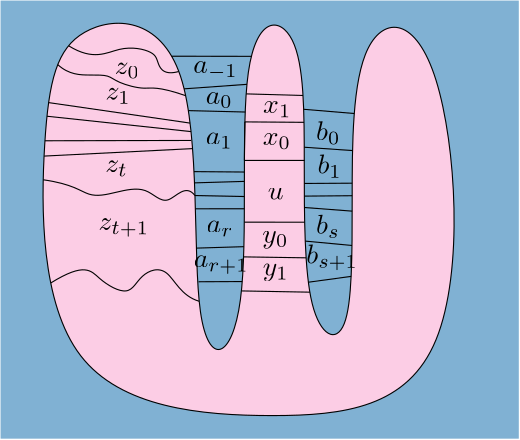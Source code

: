 <?xml version="1.0"?>
<!DOCTYPE ipe SYSTEM "ipe.dtd">
<ipe version="70206" creator="Ipe 7.2.7">
<info created="D:20181003103123" modified="D:20181004114117"/>
<preamble></preamble>
<ipestyle name="basic">
<symbol name="arrow/arc(spx)">
<path stroke="sym-stroke" fill="sym-stroke" pen="sym-pen">
0 0 m
-1 0.333 l
-1 -0.333 l
h
</path>
</symbol>
<symbol name="arrow/farc(spx)">
<path stroke="sym-stroke" fill="white" pen="sym-pen">
0 0 m
-1 0.333 l
-1 -0.333 l
h
</path>
</symbol>
<symbol name="arrow/ptarc(spx)">
<path stroke="sym-stroke" fill="sym-stroke" pen="sym-pen">
0 0 m
-1 0.333 l
-0.8 0 l
-1 -0.333 l
h
</path>
</symbol>
<symbol name="arrow/fptarc(spx)">
<path stroke="sym-stroke" fill="white" pen="sym-pen">
0 0 m
-1 0.333 l
-0.8 0 l
-1 -0.333 l
h
</path>
</symbol>
<symbol name="mark/circle(sx)" transformations="translations">
<path fill="sym-stroke">
0.6 0 0 0.6 0 0 e
0.4 0 0 0.4 0 0 e
</path>
</symbol>
<symbol name="mark/disk(sx)" transformations="translations">
<path fill="sym-stroke">
0.6 0 0 0.6 0 0 e
</path>
</symbol>
<symbol name="mark/fdisk(sfx)" transformations="translations">
<group>
<path fill="sym-fill">
0.5 0 0 0.5 0 0 e
</path>
<path fill="sym-stroke" fillrule="eofill">
0.6 0 0 0.6 0 0 e
0.4 0 0 0.4 0 0 e
</path>
</group>
</symbol>
<symbol name="mark/box(sx)" transformations="translations">
<path fill="sym-stroke" fillrule="eofill">
-0.6 -0.6 m
0.6 -0.6 l
0.6 0.6 l
-0.6 0.6 l
h
-0.4 -0.4 m
0.4 -0.4 l
0.4 0.4 l
-0.4 0.4 l
h
</path>
</symbol>
<symbol name="mark/square(sx)" transformations="translations">
<path fill="sym-stroke">
-0.6 -0.6 m
0.6 -0.6 l
0.6 0.6 l
-0.6 0.6 l
h
</path>
</symbol>
<symbol name="mark/fsquare(sfx)" transformations="translations">
<group>
<path fill="sym-fill">
-0.5 -0.5 m
0.5 -0.5 l
0.5 0.5 l
-0.5 0.5 l
h
</path>
<path fill="sym-stroke" fillrule="eofill">
-0.6 -0.6 m
0.6 -0.6 l
0.6 0.6 l
-0.6 0.6 l
h
-0.4 -0.4 m
0.4 -0.4 l
0.4 0.4 l
-0.4 0.4 l
h
</path>
</group>
</symbol>
<symbol name="mark/cross(sx)" transformations="translations">
<group>
<path fill="sym-stroke">
-0.43 -0.57 m
0.57 0.43 l
0.43 0.57 l
-0.57 -0.43 l
h
</path>
<path fill="sym-stroke">
-0.43 0.57 m
0.57 -0.43 l
0.43 -0.57 l
-0.57 0.43 l
h
</path>
</group>
</symbol>
<symbol name="arrow/fnormal(spx)">
<path stroke="sym-stroke" fill="white" pen="sym-pen">
0 0 m
-1 0.333 l
-1 -0.333 l
h
</path>
</symbol>
<symbol name="arrow/pointed(spx)">
<path stroke="sym-stroke" fill="sym-stroke" pen="sym-pen">
0 0 m
-1 0.333 l
-0.8 0 l
-1 -0.333 l
h
</path>
</symbol>
<symbol name="arrow/fpointed(spx)">
<path stroke="sym-stroke" fill="white" pen="sym-pen">
0 0 m
-1 0.333 l
-0.8 0 l
-1 -0.333 l
h
</path>
</symbol>
<symbol name="arrow/linear(spx)">
<path stroke="sym-stroke" pen="sym-pen">
-1 0.333 m
0 0 l
-1 -0.333 l
</path>
</symbol>
<symbol name="arrow/fdouble(spx)">
<path stroke="sym-stroke" fill="white" pen="sym-pen">
0 0 m
-1 0.333 l
-1 -0.333 l
h
-1 0 m
-2 0.333 l
-2 -0.333 l
h
</path>
</symbol>
<symbol name="arrow/double(spx)">
<path stroke="sym-stroke" fill="sym-stroke" pen="sym-pen">
0 0 m
-1 0.333 l
-1 -0.333 l
h
-1 0 m
-2 0.333 l
-2 -0.333 l
h
</path>
</symbol>
<pen name="heavier" value="0.8"/>
<pen name="fat" value="1.2"/>
<pen name="ultrafat" value="2"/>
<symbolsize name="large" value="5"/>
<symbolsize name="small" value="2"/>
<symbolsize name="tiny" value="1.1"/>
<arrowsize name="large" value="10"/>
<arrowsize name="small" value="5"/>
<arrowsize name="tiny" value="3"/>
<color name="red" value="1 0 0"/>
<color name="green" value="0 1 0"/>
<color name="blue" value="0 0 1"/>
<color name="yellow" value="1 1 0"/>
<color name="orange" value="1 0.647 0"/>
<color name="gold" value="1 0.843 0"/>
<color name="purple" value="0.627 0.125 0.941"/>
<color name="gray" value="0.745"/>
<color name="brown" value="0.647 0.165 0.165"/>
<color name="navy" value="0 0 0.502"/>
<color name="pink" value="1 0.753 0.796"/>
<color name="seagreen" value="0.18 0.545 0.341"/>
<color name="turquoise" value="0.251 0.878 0.816"/>
<color name="violet" value="0.933 0.51 0.933"/>
<color name="darkblue" value="0 0 0.545"/>
<color name="darkcyan" value="0 0.545 0.545"/>
<color name="darkgray" value="0.663"/>
<color name="darkgreen" value="0 0.392 0"/>
<color name="darkmagenta" value="0.545 0 0.545"/>
<color name="darkorange" value="1 0.549 0"/>
<color name="darkred" value="0.545 0 0"/>
<color name="lightblue" value="0.678 0.847 0.902"/>
<color name="lightcyan" value="0.878 1 1"/>
<color name="lightgray" value="0.827"/>
<color name="lightgreen" value="0.565 0.933 0.565"/>
<color name="lightyellow" value="1 1 0.878"/>
<dashstyle name="dashed" value="[4] 0"/>
<dashstyle name="dotted" value="[1 3] 0"/>
<dashstyle name="dash dotted" value="[4 2 1 2] 0"/>
<dashstyle name="dash dot dotted" value="[4 2 1 2 1 2] 0"/>
<textsize name="large" value="\large"/>
<textsize name="small" value="\small"/>
<textsize name="tiny" value="\tiny"/>
<textsize name="Large" value="\Large"/>
<textsize name="LARGE" value="\LARGE"/>
<textsize name="huge" value="\huge"/>
<textsize name="Huge" value="\Huge"/>
<textsize name="footnote" value="\footnotesize"/>
<textstyle name="center" begin="\begin{center}" end="\end{center}"/>
<textstyle name="itemize" begin="\begin{itemize}" end="\end{itemize}"/>
<textstyle name="item" begin="\begin{itemize}\item{}" end="\end{itemize}"/>
<gridsize name="4 pts" value="4"/>
<gridsize name="8 pts (~3 mm)" value="8"/>
<gridsize name="16 pts (~6 mm)" value="16"/>
<gridsize name="32 pts (~12 mm)" value="32"/>
<gridsize name="10 pts (~3.5 mm)" value="10"/>
<gridsize name="20 pts (~7 mm)" value="20"/>
<gridsize name="14 pts (~5 mm)" value="14"/>
<gridsize name="28 pts (~10 mm)" value="28"/>
<gridsize name="56 pts (~20 mm)" value="56"/>
<anglesize name="90 deg" value="90"/>
<anglesize name="60 deg" value="60"/>
<anglesize name="45 deg" value="45"/>
<anglesize name="30 deg" value="30"/>
<anglesize name="22.5 deg" value="22.5"/>
<opacity name="10%" value="0.1"/>
<opacity name="30%" value="0.3"/>
<opacity name="50%" value="0.5"/>
<opacity name="75%" value="0.75"/>
<tiling name="falling" angle="-60" step="4" width="1"/>
<tiling name="rising" angle="30" step="4" width="1"/>
</ipestyle>
<ipestyle name="brew">
<color name="aliceblue" value="0.941 0.973 1"/>
<color name="brew1" value="0.552 0.827 0.78"/>
<color name="brew2" value="1 1 0.701"/>
<color name="brew3" value="0.745 0.729 0.854"/>
<color name="brew4" value="0.984 0.501 0.447"/>
<color name="brew5" value="0.501 0.694 0.827"/>
<color name="brew6" value="0.992 0.705 0.384"/>
<color name="brew7" value="0.701 0.87 0.411"/>
<color name="brew8" value="0.988 0.803 0.898"/>
</ipestyle>
<page>
<layer name="alpha"/>
<layer name="initial"/>
<layer name="recolour"/>
<layer name="background"/>
<layer name="outline"/>
<layer name="disappearing-edges"/>
<layer name="edge-hider"/>
<view layers="alpha initial background disappearing-edges" active="alpha"/>
<view layers="alpha initial recolour background outline edge-hider" active="edge-hider"/>
<view layers="alpha initial recolour background outline disappearing-edges edge-hider" active="edge-hider"/>
<path layer="background" matrix="0.77 0 0 0.539 59.2381 261.951" fill="brew5">
136.407 714.533 m
136.407 421.913 l
378.707 421.913 l
378.707 714.533 l
h
</path>
<path layer="initial" matrix="0.539 0 0 0.539 118.374 261.951" stroke="black" fill="brew8">
240 704
288 704
288 608
288 496
320 480
320 576
320 704
384 704
400 448
272 432
112 448
112 640
128 704
224 704
208 464
256 480 u
</path>
<path layer="recolour" matrix="0.77 0 0 0.539 59.2381 261.899" fill="brew5">
250.413 607.753 m
250.413 566.489 l
278.592 566.489 l
278.592 607.753 l
h
</path>
<path matrix="0.77 0 0 0.539 59.2381 261.899" fill="brew8">
224.208 641.028 m
226.841 600.278 l
250.402 600.007 l
250.796 640.082 l
h
</path>
<path layer="alpha" matrix="0.539 0 0 0.539 118.374 261.951" stroke="black">
248.352 633.489 m
287.831 633.202 l
</path>
<path matrix="0.539 0 0 0.539 118.374 261.951" stroke="black">
247.93 566.519 m
288.275 566.489 l
</path>
<path matrix="0.539 0 0 0.539 118.374 261.951" stroke="black">
247.464 543.337 m
289.24 542.705 l
</path>
<path layer="disappearing-edges" matrix="0.539 0 0 0.539 118.374 261.951" stroke="black">
215.274 575.449 m
247.981 575.469 l
</path>
<path layer="alpha" matrix="0.539 0 0 0.539 118.374 261.951" stroke="black">
215.965 549.185 m
247.669 550.151 l
</path>
<path matrix="0.539 0 0 0.539 118.374 261.951" stroke="black">
248.003 600.007 m
214.344 600.278 l
</path>
<path matrix="0.539 0 0 0.539 118.374 261.951" stroke="black">
287.99 616.563 m
320.256 614.33 l
</path>
<text layer="disappearing-edges" matrix="0.3773 0 0 0.539 162.184 263.029" transformations="translations" pos="268.075 583.584" stroke="black" type="label" width="6.187" height="4.57" depth="0.07" halign="center" valign="center" style="math">u</text>
<text matrix="0.3773 0 0 0.539 162.576 281.938" transformations="translations" pos="268.075 583.584" stroke="black" type="label" width="9.706" height="4.57" depth="2.1" halign="center" valign="center" style="math">x_0</text>
<text layer="alpha" matrix="0.3773 0 0 0.539 162.052 246.506" transformations="translations" pos="268.075 583.584" stroke="black" type="label" width="9.476" height="4.563" depth="2.71" halign="center" valign="center" style="math">y_0</text>
<text layer="disappearing-edges" matrix="0.3773 0 0 0.539 141.857 282.122" transformations="translations" pos="268.075 583.584" stroke="black" type="label" width="9.496" height="4.57" depth="2.1" halign="center" valign="center" style="math">a_1</text>
<text matrix="0.3773 0 0 0.539 142.119 250.453" transformations="translations" pos="268.075 583.584" stroke="black" type="label" width="8.709" height="4.564" depth="2.1" halign="center" valign="center" style="math">a_r</text>
<text matrix="0.3773 0 0 0.539 181.591 272.964" transformations="translations" pos="268.075 583.584" stroke="black" type="label" width="9.576" height="7.15" depth="2.1" halign="center" valign="center" style="math">b_1</text>
<path matrix="0.77 0 0 0.539 59.2381 261.951" stroke="black">
250.4 593.753 m
227.08 592.769 l
</path>
<path matrix="0.77 0 0 0.539 59.2381 261.951" stroke="black">
250.398 583.641 m
227.301 584.3 l
</path>
<path matrix="0.77 0 0 0.539 59.2381 261.951" stroke="black">
225.013 632.688 m
158.888 646.373 l
</path>
<path matrix="0.77 0 0 0.539 59.2381 261.951" stroke="black">
226.172 615.648 m
156.75 610.654 l
</path>
<path layer="outline" matrix="0.539 0 0 0.539 118.374 261.899" stroke="black">
240 704
288 704
288 608
288 496
320 480
320 576
320 704
384 704
400 448
272 432
112 448
112 640
128 704
224 704
208 464
256 480 u
</path>
<path layer="alpha" matrix="0.77 0 0 0.539 59.2381 261.951" stroke="black">
224.208 641.028 m
250.796 640.082 l
</path>
<path matrix="0.77 0 0 0.539 59.2381 261.951" stroke="black">
250.413 607.753 m
278.592 607.753 l
</path>
<path matrix="0.77 0 0 0.539 59.2381 261.951" stroke="black">
250.646 633.489 m
250.413 607.753 l
</path>
<path layer="disappearing-edges" matrix="0.77 0 0 0.539 59.2381 261.951" stroke="black">
278.407 592.373 m
300.807 592.549 l
</path>
<path matrix="0.77 0 0 0.539 59.2381 261.951" stroke="black">
278.432 583.915 m
300.8 584.187 l
</path>
<path matrix="0.77 0 0 0.539 59.2381 261.951" stroke="black">
278.479 576.311 m
300.799 573.884 l
</path>
<path layer="alpha" matrix="0.77 0 0 0.539 59.2381 261.951" stroke="black">
278.861 553.872 m
300.713 550.944 l
</path>
<text layer="disappearing-edges" matrix="0.3773 0 0 0.539 180.955 251.283" transformations="translations" pos="268.075 583.584" stroke="black" type="label" width="8.508" height="7.144" depth="2.1" halign="center" valign="center" style="math">b_s</text>
<path layer="edge-hider" matrix="0.77 0 0 0.539 59.2381 261.899" stroke="brew5" pen="heavier">
250.402 600.007 m
250.351 566.519 l
</path>
<path matrix="0.77 0 0 0.539 59.2381 261.899" stroke="brew5" pen="heavier">
278.592 607.753 m
278.592 566.489 l
</path>
<text layer="disappearing-edges" matrix="0.3773 0 0 0.539 104.844 272.103" transformations="translations" pos="268.075 583.584" stroke="black" type="label" width="7.794" height="4.564" depth="2.1" halign="center" valign="center" style="math">z_t</text>
<text matrix="0.3773 0 0 0.539 105.457 298.254" transformations="translations" pos="268.075 583.584" stroke="black" type="label" width="8.998" height="4.57" depth="2.1" halign="center" valign="center" style="math">z_1</text>
<path matrix="1.1 0 0 1.1 -25.7557 -56.8223" stroke="black">
235.091 597.024 m
187.948 602.055 l
</path>
<path matrix="1.1 0 0 1.1 -25.7557 -56.8223" stroke="black">
235.114 594.131 m
187.283 594.029 l
</path>
<text layer="alpha" matrix="0.3773 0 0 0.539 108.726 307.344" transformations="translations" pos="268.075 583.584" stroke="black" type="label" width="8.998" height="4.57" depth="2.1" halign="center" valign="center" style="math">z_0</text>
<text matrix="0.3773 0 0 0.539 107.5 250.917" transformations="translations" pos="268.075 583.584" stroke="black" type="label" width="16.661" height="4.57" depth="2.1" halign="center" valign="center" style="math">z_{t+1}</text>
<path matrix="1.1 0 0 1.1 -25.7557 -56.8223" stroke="black">
232.82 611.024 m
253.391 612.5 l
</path>
<text matrix="0.3773 0 0 0.539 141.857 296.73" transformations="translations" pos="268.075 583.584" stroke="black" type="label" width="9.496" height="4.57" depth="2.1" halign="center" valign="center" style="math">a_0</text>
<path matrix="1.1 0 0 1.1 -25.7557 -56.8223" stroke="black">
237.545 547.886 m
251.849 547.954 l
</path>
<text matrix="0.3773 0 0 0.539 142.528 237.48" transformations="translations" pos="268.075 583.584" stroke="black" type="label" width="17.575" height="4.57" depth="2.1" halign="center" valign="center" style="math">a_{r+1}</text>
<path stroke="black">
252.694 613.487 m
273.156 612.91 l
</path>
<path stroke="black">
250.981 542.552 m
275.617 542.103 l
</path>
<path stroke="black">
188.792 630.792 m
197.707 625.244
207.197 631.571
220.444 628.605
220.444 624.651
223.311 620.104
228.426 621.545 c
</path>
<text matrix="0.3773 0 0 0.539 181.097 284.925" transformations="translations" pos="268.075 583.584" stroke="black" type="label" width="9.576" height="7.15" depth="2.1" halign="center" valign="center" style="math">b_0</text>
<text matrix="0.3773 0 0 0.539 182.504 240.143" transformations="translations" pos="268.075 583.584" stroke="black" type="label" width="17.375" height="7.15" depth="2.1" halign="center" valign="center" style="math">b_{s+1}</text>
<path stroke="black">
273.39 607.942 m
291.617 606.413 l
</path>
<path stroke="black">
275.088 545.689 m
290.477 547.789 l
</path>
<path layer="edge-hider" stroke="brew8" pen="ultrafat">
231.878 607.413 m
233.906 585.449 l
</path>
<path stroke="brew8" pen="ultrafat">
252.236 603.402 m
252.056 589.478 l
</path>
<text layer="alpha" matrix="0.3773 0 0 0.539 140.498 307.448" transformations="translations" pos="268.075 583.584" stroke="black" type="label" width="14.123" height="4.57" depth="2.1" halign="center" valign="center" style="math">a_{-1}</text>
<path stroke="black">
225.861 627.047 m
254.588 627.001 l
</path>
<path stroke="black">
182.343 545.407 m
194.632 553.029
198.957 546.597
210.934 540.054
214.15 548.593
224.686 552.585
229.232 540.719
235.785 538.825 c
</path>
<path layer="edge-hider" stroke="black">
233.906 585.449 m
252.048 585.303 l
252.056 589.478 l
273.754 589.478 l
</path>
<path stroke="black">
231.878 607.413 m
252.351 606.904 l
252.236 603.402 l
273.515 603.247 l
</path>
<path layer="alpha" stroke="black">
184.867 624.019 m
188.866 620.343
197.183 620.233
203.393 620.343
205.833 617.682
216.812 614.577
220.693 616.351
230.903 612.849 c
</path>
<path stroke="black">
179.629 582.561 m
190.255 581.07
195.87 575.695
205.426 577.964
217.133 580.712
224.061 571.275
230.87 581.309
234.26 576.889 c
</path>
<path layer="edge-hider" stroke="black">
252.056 567.237 m
273.754 567.237 l
</path>
<text layer="alpha" matrix="0.3773 0 0 0.539 162.711 293.433" transformations="translations" pos="268.075 583.584" stroke="black" type="label" width="9.706" height="4.57" depth="2.1" halign="center" valign="center" style="math">x_1</text>
<text matrix="0.3773 0 0 0.539 162.187 234.74" transformations="translations" pos="268.075 583.584" stroke="black" type="label" width="9.476" height="4.563" depth="2.71" halign="center" valign="center" style="math">y_1</text>
</page>
</ipe>
